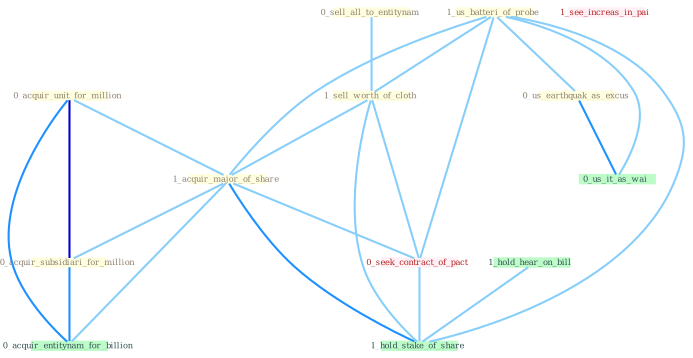 Graph G{ 
    node
    [shape=polygon,style=filled,width=.5,height=.06,color="#BDFCC9",fixedsize=true,fontsize=4,
    fontcolor="#2f4f4f"];
    {node
    [color="#ffffe0", fontcolor="#8b7d6b"] "0_sell_all_to_entitynam " "1_us_batteri_of_probe " "1_sell_worth_of_cloth " "0_acquir_unit_for_million " "0_us_earthquak_as_excus " "1_acquir_major_of_share " "0_acquir_subsidiari_for_million "}
{node [color="#fff0f5", fontcolor="#b22222"] "0_seek_contract_of_pact " "1_see_increas_in_pai "}
edge [color="#B0E2FF"];

	"0_sell_all_to_entitynam " -- "1_sell_worth_of_cloth " [w="1", color="#87cefa" ];
	"1_us_batteri_of_probe " -- "1_sell_worth_of_cloth " [w="1", color="#87cefa" ];
	"1_us_batteri_of_probe " -- "0_us_earthquak_as_excus " [w="1", color="#87cefa" ];
	"1_us_batteri_of_probe " -- "1_acquir_major_of_share " [w="1", color="#87cefa" ];
	"1_us_batteri_of_probe " -- "0_seek_contract_of_pact " [w="1", color="#87cefa" ];
	"1_us_batteri_of_probe " -- "0_us_it_as_wai " [w="1", color="#87cefa" ];
	"1_us_batteri_of_probe " -- "1_hold_stake_of_share " [w="1", color="#87cefa" ];
	"1_sell_worth_of_cloth " -- "1_acquir_major_of_share " [w="1", color="#87cefa" ];
	"1_sell_worth_of_cloth " -- "0_seek_contract_of_pact " [w="1", color="#87cefa" ];
	"1_sell_worth_of_cloth " -- "1_hold_stake_of_share " [w="1", color="#87cefa" ];
	"0_acquir_unit_for_million " -- "1_acquir_major_of_share " [w="1", color="#87cefa" ];
	"0_acquir_unit_for_million " -- "0_acquir_subsidiari_for_million " [w="3", color="#0000cd" , len=0.6];
	"0_acquir_unit_for_million " -- "0_acquir_entitynam_for_billion " [w="2", color="#1e90ff" , len=0.8];
	"0_us_earthquak_as_excus " -- "0_us_it_as_wai " [w="2", color="#1e90ff" , len=0.8];
	"1_acquir_major_of_share " -- "0_acquir_subsidiari_for_million " [w="1", color="#87cefa" ];
	"1_acquir_major_of_share " -- "0_seek_contract_of_pact " [w="1", color="#87cefa" ];
	"1_acquir_major_of_share " -- "0_acquir_entitynam_for_billion " [w="1", color="#87cefa" ];
	"1_acquir_major_of_share " -- "1_hold_stake_of_share " [w="2", color="#1e90ff" , len=0.8];
	"0_acquir_subsidiari_for_million " -- "0_acquir_entitynam_for_billion " [w="2", color="#1e90ff" , len=0.8];
	"0_seek_contract_of_pact " -- "1_hold_stake_of_share " [w="1", color="#87cefa" ];
	"1_hold_hear_on_bill " -- "1_hold_stake_of_share " [w="1", color="#87cefa" ];
}